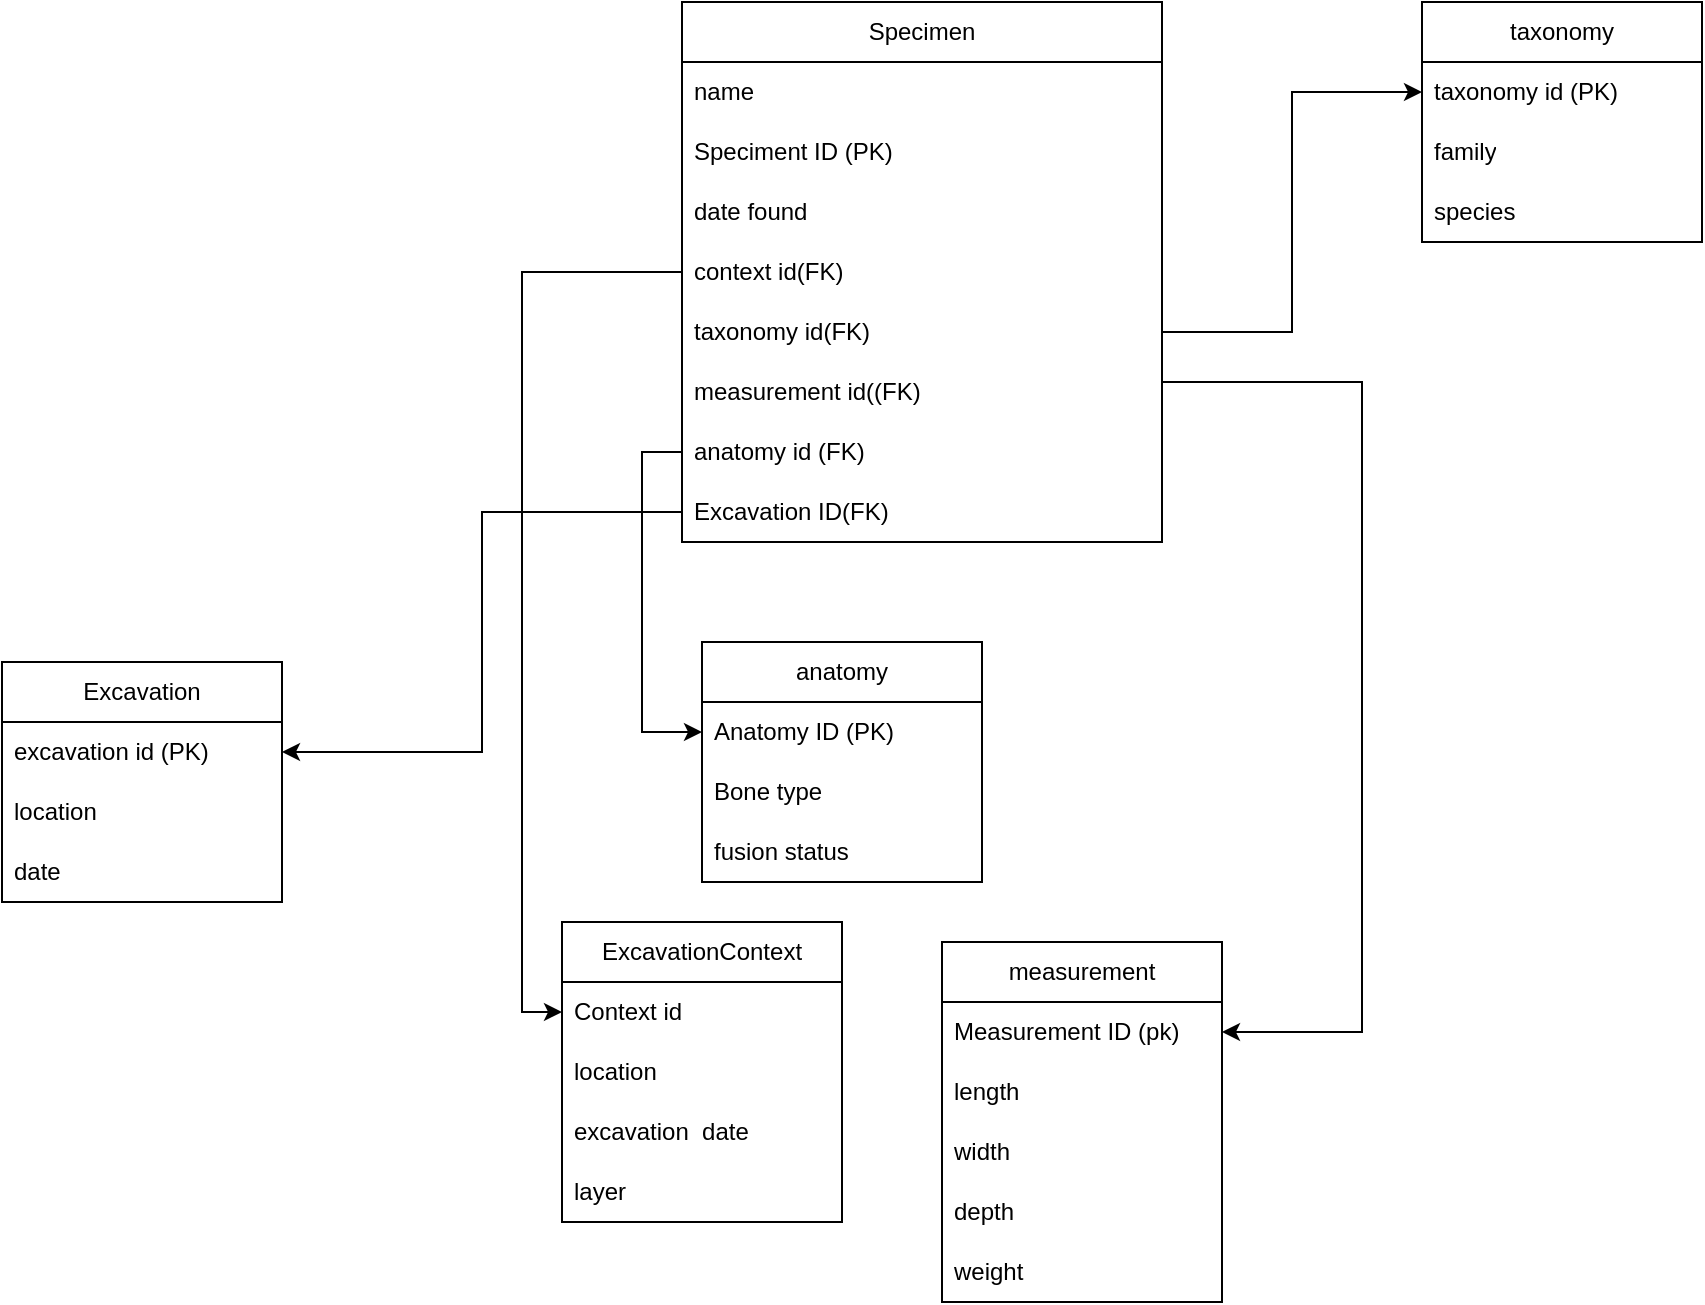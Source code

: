 <mxfile version="24.8.6">
  <diagram id="C5RBs43oDa-KdzZeNtuy" name="Page-1">
    <mxGraphModel dx="1071" dy="1919" grid="1" gridSize="10" guides="1" tooltips="1" connect="1" arrows="1" fold="1" page="1" pageScale="1" pageWidth="827" pageHeight="1169" math="0" shadow="0">
      <root>
        <mxCell id="WIyWlLk6GJQsqaUBKTNV-0" />
        <mxCell id="WIyWlLk6GJQsqaUBKTNV-1" parent="WIyWlLk6GJQsqaUBKTNV-0" />
        <mxCell id="yKNIraCp8Y4nxC0xAi5H-8" value="Specimen" style="swimlane;fontStyle=0;childLayout=stackLayout;horizontal=1;startSize=30;horizontalStack=0;resizeParent=1;resizeParentMax=0;resizeLast=0;collapsible=1;marginBottom=0;whiteSpace=wrap;html=1;" vertex="1" parent="WIyWlLk6GJQsqaUBKTNV-1">
          <mxGeometry x="580" y="-130" width="240" height="270" as="geometry" />
        </mxCell>
        <mxCell id="yKNIraCp8Y4nxC0xAi5H-21" value="name" style="text;strokeColor=none;fillColor=none;align=left;verticalAlign=middle;spacingLeft=4;spacingRight=4;overflow=hidden;points=[[0,0.5],[1,0.5]];portConstraint=eastwest;rotatable=0;whiteSpace=wrap;html=1;" vertex="1" parent="yKNIraCp8Y4nxC0xAi5H-8">
          <mxGeometry y="30" width="240" height="30" as="geometry" />
        </mxCell>
        <mxCell id="yKNIraCp8Y4nxC0xAi5H-9" value="Speciment ID (PK)" style="text;strokeColor=none;fillColor=none;align=left;verticalAlign=middle;spacingLeft=4;spacingRight=4;overflow=hidden;points=[[0,0.5],[1,0.5]];portConstraint=eastwest;rotatable=0;whiteSpace=wrap;html=1;" vertex="1" parent="yKNIraCp8Y4nxC0xAi5H-8">
          <mxGeometry y="60" width="240" height="30" as="geometry" />
        </mxCell>
        <mxCell id="yKNIraCp8Y4nxC0xAi5H-10" value="date found&amp;nbsp;" style="text;strokeColor=none;fillColor=none;align=left;verticalAlign=middle;spacingLeft=4;spacingRight=4;overflow=hidden;points=[[0,0.5],[1,0.5]];portConstraint=eastwest;rotatable=0;whiteSpace=wrap;html=1;" vertex="1" parent="yKNIraCp8Y4nxC0xAi5H-8">
          <mxGeometry y="90" width="240" height="30" as="geometry" />
        </mxCell>
        <mxCell id="yKNIraCp8Y4nxC0xAi5H-11" value="context id(FK)" style="text;strokeColor=none;fillColor=none;align=left;verticalAlign=middle;spacingLeft=4;spacingRight=4;overflow=hidden;points=[[0,0.5],[1,0.5]];portConstraint=eastwest;rotatable=0;whiteSpace=wrap;html=1;" vertex="1" parent="yKNIraCp8Y4nxC0xAi5H-8">
          <mxGeometry y="120" width="240" height="30" as="geometry" />
        </mxCell>
        <mxCell id="yKNIraCp8Y4nxC0xAi5H-41" value="taxonomy id(FK)" style="text;strokeColor=none;fillColor=none;align=left;verticalAlign=middle;spacingLeft=4;spacingRight=4;overflow=hidden;points=[[0,0.5],[1,0.5]];portConstraint=eastwest;rotatable=0;whiteSpace=wrap;html=1;" vertex="1" parent="yKNIraCp8Y4nxC0xAi5H-8">
          <mxGeometry y="150" width="240" height="30" as="geometry" />
        </mxCell>
        <mxCell id="yKNIraCp8Y4nxC0xAi5H-42" value="measurement id((FK)" style="text;strokeColor=none;fillColor=none;align=left;verticalAlign=middle;spacingLeft=4;spacingRight=4;overflow=hidden;points=[[0,0.5],[1,0.5]];portConstraint=eastwest;rotatable=0;whiteSpace=wrap;html=1;" vertex="1" parent="yKNIraCp8Y4nxC0xAi5H-8">
          <mxGeometry y="180" width="240" height="30" as="geometry" />
        </mxCell>
        <mxCell id="yKNIraCp8Y4nxC0xAi5H-80" value="anatomy id (FK)" style="text;strokeColor=none;fillColor=none;align=left;verticalAlign=middle;spacingLeft=4;spacingRight=4;overflow=hidden;points=[[0,0.5],[1,0.5]];portConstraint=eastwest;rotatable=0;whiteSpace=wrap;html=1;" vertex="1" parent="yKNIraCp8Y4nxC0xAi5H-8">
          <mxGeometry y="210" width="240" height="30" as="geometry" />
        </mxCell>
        <mxCell id="yKNIraCp8Y4nxC0xAi5H-84" value="Excavation ID(FK)" style="text;strokeColor=none;fillColor=none;align=left;verticalAlign=middle;spacingLeft=4;spacingRight=4;overflow=hidden;points=[[0,0.5],[1,0.5]];portConstraint=eastwest;rotatable=0;whiteSpace=wrap;html=1;" vertex="1" parent="yKNIraCp8Y4nxC0xAi5H-8">
          <mxGeometry y="240" width="240" height="30" as="geometry" />
        </mxCell>
        <mxCell id="yKNIraCp8Y4nxC0xAi5H-43" value="Excavation" style="swimlane;fontStyle=0;childLayout=stackLayout;horizontal=1;startSize=30;horizontalStack=0;resizeParent=1;resizeParentMax=0;resizeLast=0;collapsible=1;marginBottom=0;whiteSpace=wrap;html=1;" vertex="1" parent="WIyWlLk6GJQsqaUBKTNV-1">
          <mxGeometry x="240" y="200" width="140" height="120" as="geometry" />
        </mxCell>
        <mxCell id="yKNIraCp8Y4nxC0xAi5H-44" value="excavation id (PK)" style="text;strokeColor=none;fillColor=none;align=left;verticalAlign=middle;spacingLeft=4;spacingRight=4;overflow=hidden;points=[[0,0.5],[1,0.5]];portConstraint=eastwest;rotatable=0;whiteSpace=wrap;html=1;" vertex="1" parent="yKNIraCp8Y4nxC0xAi5H-43">
          <mxGeometry y="30" width="140" height="30" as="geometry" />
        </mxCell>
        <mxCell id="yKNIraCp8Y4nxC0xAi5H-45" value="location" style="text;strokeColor=none;fillColor=none;align=left;verticalAlign=middle;spacingLeft=4;spacingRight=4;overflow=hidden;points=[[0,0.5],[1,0.5]];portConstraint=eastwest;rotatable=0;whiteSpace=wrap;html=1;" vertex="1" parent="yKNIraCp8Y4nxC0xAi5H-43">
          <mxGeometry y="60" width="140" height="30" as="geometry" />
        </mxCell>
        <mxCell id="yKNIraCp8Y4nxC0xAi5H-46" value="date" style="text;strokeColor=none;fillColor=none;align=left;verticalAlign=middle;spacingLeft=4;spacingRight=4;overflow=hidden;points=[[0,0.5],[1,0.5]];portConstraint=eastwest;rotatable=0;whiteSpace=wrap;html=1;" vertex="1" parent="yKNIraCp8Y4nxC0xAi5H-43">
          <mxGeometry y="90" width="140" height="30" as="geometry" />
        </mxCell>
        <mxCell id="yKNIraCp8Y4nxC0xAi5H-47" value="anatomy" style="swimlane;fontStyle=0;childLayout=stackLayout;horizontal=1;startSize=30;horizontalStack=0;resizeParent=1;resizeParentMax=0;resizeLast=0;collapsible=1;marginBottom=0;whiteSpace=wrap;html=1;" vertex="1" parent="WIyWlLk6GJQsqaUBKTNV-1">
          <mxGeometry x="590" y="190" width="140" height="120" as="geometry" />
        </mxCell>
        <mxCell id="yKNIraCp8Y4nxC0xAi5H-48" value="Anatomy ID (PK)" style="text;strokeColor=none;fillColor=none;align=left;verticalAlign=middle;spacingLeft=4;spacingRight=4;overflow=hidden;points=[[0,0.5],[1,0.5]];portConstraint=eastwest;rotatable=0;whiteSpace=wrap;html=1;" vertex="1" parent="yKNIraCp8Y4nxC0xAi5H-47">
          <mxGeometry y="30" width="140" height="30" as="geometry" />
        </mxCell>
        <mxCell id="yKNIraCp8Y4nxC0xAi5H-49" value="Bone type" style="text;strokeColor=none;fillColor=none;align=left;verticalAlign=middle;spacingLeft=4;spacingRight=4;overflow=hidden;points=[[0,0.5],[1,0.5]];portConstraint=eastwest;rotatable=0;whiteSpace=wrap;html=1;" vertex="1" parent="yKNIraCp8Y4nxC0xAi5H-47">
          <mxGeometry y="60" width="140" height="30" as="geometry" />
        </mxCell>
        <mxCell id="yKNIraCp8Y4nxC0xAi5H-50" value="fusion status" style="text;strokeColor=none;fillColor=none;align=left;verticalAlign=middle;spacingLeft=4;spacingRight=4;overflow=hidden;points=[[0,0.5],[1,0.5]];portConstraint=eastwest;rotatable=0;whiteSpace=wrap;html=1;" vertex="1" parent="yKNIraCp8Y4nxC0xAi5H-47">
          <mxGeometry y="90" width="140" height="30" as="geometry" />
        </mxCell>
        <mxCell id="yKNIraCp8Y4nxC0xAi5H-54" value="taxonomy" style="swimlane;fontStyle=0;childLayout=stackLayout;horizontal=1;startSize=30;horizontalStack=0;resizeParent=1;resizeParentMax=0;resizeLast=0;collapsible=1;marginBottom=0;whiteSpace=wrap;html=1;" vertex="1" parent="WIyWlLk6GJQsqaUBKTNV-1">
          <mxGeometry x="950" y="-130" width="140" height="120" as="geometry" />
        </mxCell>
        <mxCell id="yKNIraCp8Y4nxC0xAi5H-55" value="taxonomy id (PK)" style="text;strokeColor=none;fillColor=none;align=left;verticalAlign=middle;spacingLeft=4;spacingRight=4;overflow=hidden;points=[[0,0.5],[1,0.5]];portConstraint=eastwest;rotatable=0;whiteSpace=wrap;html=1;" vertex="1" parent="yKNIraCp8Y4nxC0xAi5H-54">
          <mxGeometry y="30" width="140" height="30" as="geometry" />
        </mxCell>
        <mxCell id="yKNIraCp8Y4nxC0xAi5H-56" value="family" style="text;strokeColor=none;fillColor=none;align=left;verticalAlign=middle;spacingLeft=4;spacingRight=4;overflow=hidden;points=[[0,0.5],[1,0.5]];portConstraint=eastwest;rotatable=0;whiteSpace=wrap;html=1;" vertex="1" parent="yKNIraCp8Y4nxC0xAi5H-54">
          <mxGeometry y="60" width="140" height="30" as="geometry" />
        </mxCell>
        <mxCell id="yKNIraCp8Y4nxC0xAi5H-57" value="species" style="text;strokeColor=none;fillColor=none;align=left;verticalAlign=middle;spacingLeft=4;spacingRight=4;overflow=hidden;points=[[0,0.5],[1,0.5]];portConstraint=eastwest;rotatable=0;whiteSpace=wrap;html=1;" vertex="1" parent="yKNIraCp8Y4nxC0xAi5H-54">
          <mxGeometry y="90" width="140" height="30" as="geometry" />
        </mxCell>
        <mxCell id="yKNIraCp8Y4nxC0xAi5H-60" value="&lt;meta charset=&quot;utf-8&quot;&gt;ExcavationContext " style="swimlane;fontStyle=0;childLayout=stackLayout;horizontal=1;startSize=30;horizontalStack=0;resizeParent=1;resizeParentMax=0;resizeLast=0;collapsible=1;marginBottom=0;whiteSpace=wrap;html=1;" vertex="1" parent="WIyWlLk6GJQsqaUBKTNV-1">
          <mxGeometry x="520" y="330" width="140" height="150" as="geometry" />
        </mxCell>
        <mxCell id="yKNIraCp8Y4nxC0xAi5H-61" value="Context id&amp;nbsp;" style="text;strokeColor=none;fillColor=none;align=left;verticalAlign=middle;spacingLeft=4;spacingRight=4;overflow=hidden;points=[[0,0.5],[1,0.5]];portConstraint=eastwest;rotatable=0;whiteSpace=wrap;html=1;" vertex="1" parent="yKNIraCp8Y4nxC0xAi5H-60">
          <mxGeometry y="30" width="140" height="30" as="geometry" />
        </mxCell>
        <mxCell id="yKNIraCp8Y4nxC0xAi5H-62" value="location" style="text;strokeColor=none;fillColor=none;align=left;verticalAlign=middle;spacingLeft=4;spacingRight=4;overflow=hidden;points=[[0,0.5],[1,0.5]];portConstraint=eastwest;rotatable=0;whiteSpace=wrap;html=1;" vertex="1" parent="yKNIraCp8Y4nxC0xAi5H-60">
          <mxGeometry y="60" width="140" height="30" as="geometry" />
        </mxCell>
        <mxCell id="yKNIraCp8Y4nxC0xAi5H-63" value="excavation&amp;nbsp; date" style="text;strokeColor=none;fillColor=none;align=left;verticalAlign=middle;spacingLeft=4;spacingRight=4;overflow=hidden;points=[[0,0.5],[1,0.5]];portConstraint=eastwest;rotatable=0;whiteSpace=wrap;html=1;" vertex="1" parent="yKNIraCp8Y4nxC0xAi5H-60">
          <mxGeometry y="90" width="140" height="30" as="geometry" />
        </mxCell>
        <mxCell id="yKNIraCp8Y4nxC0xAi5H-64" value="layer" style="text;strokeColor=none;fillColor=none;align=left;verticalAlign=middle;spacingLeft=4;spacingRight=4;overflow=hidden;points=[[0,0.5],[1,0.5]];portConstraint=eastwest;rotatable=0;whiteSpace=wrap;html=1;" vertex="1" parent="yKNIraCp8Y4nxC0xAi5H-60">
          <mxGeometry y="120" width="140" height="30" as="geometry" />
        </mxCell>
        <mxCell id="yKNIraCp8Y4nxC0xAi5H-66" value="measurement" style="swimlane;fontStyle=0;childLayout=stackLayout;horizontal=1;startSize=30;horizontalStack=0;resizeParent=1;resizeParentMax=0;resizeLast=0;collapsible=1;marginBottom=0;whiteSpace=wrap;html=1;" vertex="1" parent="WIyWlLk6GJQsqaUBKTNV-1">
          <mxGeometry x="710" y="340" width="140" height="180" as="geometry" />
        </mxCell>
        <mxCell id="yKNIraCp8Y4nxC0xAi5H-67" value="Measurement ID (pk)" style="text;strokeColor=none;fillColor=none;align=left;verticalAlign=middle;spacingLeft=4;spacingRight=4;overflow=hidden;points=[[0,0.5],[1,0.5]];portConstraint=eastwest;rotatable=0;whiteSpace=wrap;html=1;" vertex="1" parent="yKNIraCp8Y4nxC0xAi5H-66">
          <mxGeometry y="30" width="140" height="30" as="geometry" />
        </mxCell>
        <mxCell id="yKNIraCp8Y4nxC0xAi5H-68" value="length" style="text;strokeColor=none;fillColor=none;align=left;verticalAlign=middle;spacingLeft=4;spacingRight=4;overflow=hidden;points=[[0,0.5],[1,0.5]];portConstraint=eastwest;rotatable=0;whiteSpace=wrap;html=1;" vertex="1" parent="yKNIraCp8Y4nxC0xAi5H-66">
          <mxGeometry y="60" width="140" height="30" as="geometry" />
        </mxCell>
        <mxCell id="yKNIraCp8Y4nxC0xAi5H-69" value="width" style="text;strokeColor=none;fillColor=none;align=left;verticalAlign=middle;spacingLeft=4;spacingRight=4;overflow=hidden;points=[[0,0.5],[1,0.5]];portConstraint=eastwest;rotatable=0;whiteSpace=wrap;html=1;" vertex="1" parent="yKNIraCp8Y4nxC0xAi5H-66">
          <mxGeometry y="90" width="140" height="30" as="geometry" />
        </mxCell>
        <mxCell id="yKNIraCp8Y4nxC0xAi5H-71" value="depth&amp;nbsp;" style="text;strokeColor=none;fillColor=none;align=left;verticalAlign=middle;spacingLeft=4;spacingRight=4;overflow=hidden;points=[[0,0.5],[1,0.5]];portConstraint=eastwest;rotatable=0;whiteSpace=wrap;html=1;" vertex="1" parent="yKNIraCp8Y4nxC0xAi5H-66">
          <mxGeometry y="120" width="140" height="30" as="geometry" />
        </mxCell>
        <mxCell id="yKNIraCp8Y4nxC0xAi5H-70" value="weight" style="text;strokeColor=none;fillColor=none;align=left;verticalAlign=middle;spacingLeft=4;spacingRight=4;overflow=hidden;points=[[0,0.5],[1,0.5]];portConstraint=eastwest;rotatable=0;whiteSpace=wrap;html=1;" vertex="1" parent="yKNIraCp8Y4nxC0xAi5H-66">
          <mxGeometry y="150" width="140" height="30" as="geometry" />
        </mxCell>
        <mxCell id="yKNIraCp8Y4nxC0xAi5H-74" style="edgeStyle=orthogonalEdgeStyle;rounded=0;orthogonalLoop=1;jettySize=auto;html=1;exitX=1;exitY=0.5;exitDx=0;exitDy=0;entryX=1;entryY=0.5;entryDx=0;entryDy=0;" edge="1" parent="WIyWlLk6GJQsqaUBKTNV-1" source="yKNIraCp8Y4nxC0xAi5H-42" target="yKNIraCp8Y4nxC0xAi5H-67">
          <mxGeometry relative="1" as="geometry">
            <Array as="points">
              <mxPoint x="820" y="60" />
              <mxPoint x="920" y="60" />
              <mxPoint x="920" y="385" />
            </Array>
          </mxGeometry>
        </mxCell>
        <mxCell id="yKNIraCp8Y4nxC0xAi5H-77" style="edgeStyle=orthogonalEdgeStyle;rounded=0;orthogonalLoop=1;jettySize=auto;html=1;entryX=0;entryY=0.5;entryDx=0;entryDy=0;" edge="1" parent="WIyWlLk6GJQsqaUBKTNV-1" source="yKNIraCp8Y4nxC0xAi5H-11" target="yKNIraCp8Y4nxC0xAi5H-61">
          <mxGeometry relative="1" as="geometry" />
        </mxCell>
        <mxCell id="yKNIraCp8Y4nxC0xAi5H-82" style="edgeStyle=orthogonalEdgeStyle;rounded=0;orthogonalLoop=1;jettySize=auto;html=1;entryX=0;entryY=0.5;entryDx=0;entryDy=0;" edge="1" parent="WIyWlLk6GJQsqaUBKTNV-1" source="yKNIraCp8Y4nxC0xAi5H-41" target="yKNIraCp8Y4nxC0xAi5H-55">
          <mxGeometry relative="1" as="geometry" />
        </mxCell>
        <mxCell id="yKNIraCp8Y4nxC0xAi5H-83" style="edgeStyle=orthogonalEdgeStyle;rounded=0;orthogonalLoop=1;jettySize=auto;html=1;exitX=0;exitY=0.5;exitDx=0;exitDy=0;entryX=0;entryY=0.5;entryDx=0;entryDy=0;" edge="1" parent="WIyWlLk6GJQsqaUBKTNV-1" source="yKNIraCp8Y4nxC0xAi5H-80" target="yKNIraCp8Y4nxC0xAi5H-48">
          <mxGeometry relative="1" as="geometry" />
        </mxCell>
        <mxCell id="yKNIraCp8Y4nxC0xAi5H-85" style="edgeStyle=orthogonalEdgeStyle;rounded=0;orthogonalLoop=1;jettySize=auto;html=1;exitX=0;exitY=0.5;exitDx=0;exitDy=0;entryX=1;entryY=0.5;entryDx=0;entryDy=0;" edge="1" parent="WIyWlLk6GJQsqaUBKTNV-1" source="yKNIraCp8Y4nxC0xAi5H-84" target="yKNIraCp8Y4nxC0xAi5H-44">
          <mxGeometry relative="1" as="geometry" />
        </mxCell>
      </root>
    </mxGraphModel>
  </diagram>
</mxfile>
